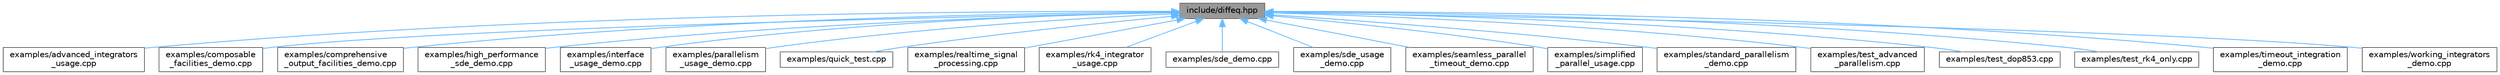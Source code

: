 digraph "include/diffeq.hpp"
{
 // LATEX_PDF_SIZE
  bgcolor="transparent";
  edge [fontname=Helvetica,fontsize=10,labelfontname=Helvetica,labelfontsize=10];
  node [fontname=Helvetica,fontsize=10,shape=box,height=0.2,width=0.4];
  Node1 [id="Node000001",label="include/diffeq.hpp",height=0.2,width=0.4,color="gray40", fillcolor="grey60", style="filled", fontcolor="black",tooltip="Modern C++ ODE Integration Library with Real-time Signal Processing."];
  Node1 -> Node2 [id="edge1_Node000001_Node000002",dir="back",color="steelblue1",style="solid",tooltip=" "];
  Node2 [id="Node000002",label="examples/advanced_integrators\l_usage.cpp",height=0.2,width=0.4,color="grey40", fillcolor="white", style="filled",URL="$advanced__integrators__usage_8cpp_source.html",tooltip=" "];
  Node1 -> Node3 [id="edge2_Node000001_Node000003",dir="back",color="steelblue1",style="solid",tooltip=" "];
  Node3 [id="Node000003",label="examples/composable\l_facilities_demo.cpp",height=0.2,width=0.4,color="grey40", fillcolor="white", style="filled",URL="$composable__facilities__demo_8cpp.html",tooltip="Demonstration of composable, decoupled facilities."];
  Node1 -> Node4 [id="edge3_Node000001_Node000004",dir="back",color="steelblue1",style="solid",tooltip=" "];
  Node4 [id="Node000004",label="examples/comprehensive\l_output_facilities_demo.cpp",height=0.2,width=0.4,color="grey40", fillcolor="white", style="filled",URL="$comprehensive__output__facilities__demo_8cpp.html",tooltip="Comprehensive demonstration of enhanced output facilities."];
  Node1 -> Node5 [id="edge4_Node000001_Node000005",dir="back",color="steelblue1",style="solid",tooltip=" "];
  Node5 [id="Node000005",label="examples/high_performance\l_sde_demo.cpp",height=0.2,width=0.4,color="grey40", fillcolor="white", style="filled",URL="$high__performance__sde__demo_8cpp.html",tooltip="High-performance SDE synchronization demonstration."];
  Node1 -> Node6 [id="edge5_Node000001_Node000006",dir="back",color="steelblue1",style="solid",tooltip=" "];
  Node6 [id="Node000006",label="examples/interface\l_usage_demo.cpp",height=0.2,width=0.4,color="grey40", fillcolor="white", style="filled",URL="$interface__usage__demo_8cpp_source.html",tooltip=" "];
  Node1 -> Node7 [id="edge6_Node000001_Node000007",dir="back",color="steelblue1",style="solid",tooltip=" "];
  Node7 [id="Node000007",label="examples/parallelism\l_usage_demo.cpp",height=0.2,width=0.4,color="grey40", fillcolor="white", style="filled",URL="$parallelism__usage__demo_8cpp_source.html",tooltip=" "];
  Node1 -> Node8 [id="edge7_Node000001_Node000008",dir="back",color="steelblue1",style="solid",tooltip=" "];
  Node8 [id="Node000008",label="examples/quick_test.cpp",height=0.2,width=0.4,color="grey40", fillcolor="white", style="filled",URL="$quick__test_8cpp_source.html",tooltip=" "];
  Node1 -> Node9 [id="edge8_Node000001_Node000009",dir="back",color="steelblue1",style="solid",tooltip=" "];
  Node9 [id="Node000009",label="examples/realtime_signal\l_processing.cpp",height=0.2,width=0.4,color="grey40", fillcolor="white", style="filled",URL="$realtime__signal__processing_8cpp_source.html",tooltip=" "];
  Node1 -> Node10 [id="edge9_Node000001_Node000010",dir="back",color="steelblue1",style="solid",tooltip=" "];
  Node10 [id="Node000010",label="examples/rk4_integrator\l_usage.cpp",height=0.2,width=0.4,color="grey40", fillcolor="white", style="filled",URL="$rk4__integrator__usage_8cpp_source.html",tooltip=" "];
  Node1 -> Node11 [id="edge10_Node000001_Node000011",dir="back",color="steelblue1",style="solid",tooltip=" "];
  Node11 [id="Node000011",label="examples/sde_demo.cpp",height=0.2,width=0.4,color="grey40", fillcolor="white", style="filled",URL="$sde__demo_8cpp_source.html",tooltip=" "];
  Node1 -> Node12 [id="edge11_Node000001_Node000012",dir="back",color="steelblue1",style="solid",tooltip=" "];
  Node12 [id="Node000012",label="examples/sde_usage\l_demo.cpp",height=0.2,width=0.4,color="grey40", fillcolor="white", style="filled",URL="$sde__usage__demo_8cpp_source.html",tooltip=" "];
  Node1 -> Node13 [id="edge12_Node000001_Node000013",dir="back",color="steelblue1",style="solid",tooltip=" "];
  Node13 [id="Node000013",label="examples/seamless_parallel\l_timeout_demo.cpp",height=0.2,width=0.4,color="grey40", fillcolor="white", style="filled",URL="$seamless__parallel__timeout__demo_8cpp.html",tooltip="Demonstration of seamless timeout + async + parallel integration."];
  Node1 -> Node14 [id="edge13_Node000001_Node000014",dir="back",color="steelblue1",style="solid",tooltip=" "];
  Node14 [id="Node000014",label="examples/simplified\l_parallel_usage.cpp",height=0.2,width=0.4,color="grey40", fillcolor="white", style="filled",URL="$simplified__parallel__usage_8cpp_source.html",tooltip=" "];
  Node1 -> Node15 [id="edge14_Node000001_Node000015",dir="back",color="steelblue1",style="solid",tooltip=" "];
  Node15 [id="Node000015",label="examples/standard_parallelism\l_demo.cpp",height=0.2,width=0.4,color="grey40", fillcolor="white", style="filled",URL="$standard__parallelism__demo_8cpp_source.html",tooltip=" "];
  Node1 -> Node16 [id="edge15_Node000001_Node000016",dir="back",color="steelblue1",style="solid",tooltip=" "];
  Node16 [id="Node000016",label="examples/test_advanced\l_parallelism.cpp",height=0.2,width=0.4,color="grey40", fillcolor="white", style="filled",URL="$test__advanced__parallelism_8cpp_source.html",tooltip=" "];
  Node1 -> Node17 [id="edge16_Node000001_Node000017",dir="back",color="steelblue1",style="solid",tooltip=" "];
  Node17 [id="Node000017",label="examples/test_dop853.cpp",height=0.2,width=0.4,color="grey40", fillcolor="white", style="filled",URL="$test__dop853_8cpp_source.html",tooltip=" "];
  Node1 -> Node18 [id="edge17_Node000001_Node000018",dir="back",color="steelblue1",style="solid",tooltip=" "];
  Node18 [id="Node000018",label="examples/test_rk4_only.cpp",height=0.2,width=0.4,color="grey40", fillcolor="white", style="filled",URL="$test__rk4__only_8cpp_source.html",tooltip=" "];
  Node1 -> Node19 [id="edge18_Node000001_Node000019",dir="back",color="steelblue1",style="solid",tooltip=" "];
  Node19 [id="Node000019",label="examples/timeout_integration\l_demo.cpp",height=0.2,width=0.4,color="grey40", fillcolor="white", style="filled",URL="$timeout__integration__demo_8cpp.html",tooltip="Demonstration of timeout-protected integration in the diffeq library."];
  Node1 -> Node20 [id="edge19_Node000001_Node000020",dir="back",color="steelblue1",style="solid",tooltip=" "];
  Node20 [id="Node000020",label="examples/working_integrators\l_demo.cpp",height=0.2,width=0.4,color="grey40", fillcolor="white", style="filled",URL="$working__integrators__demo_8cpp_source.html",tooltip=" "];
}
